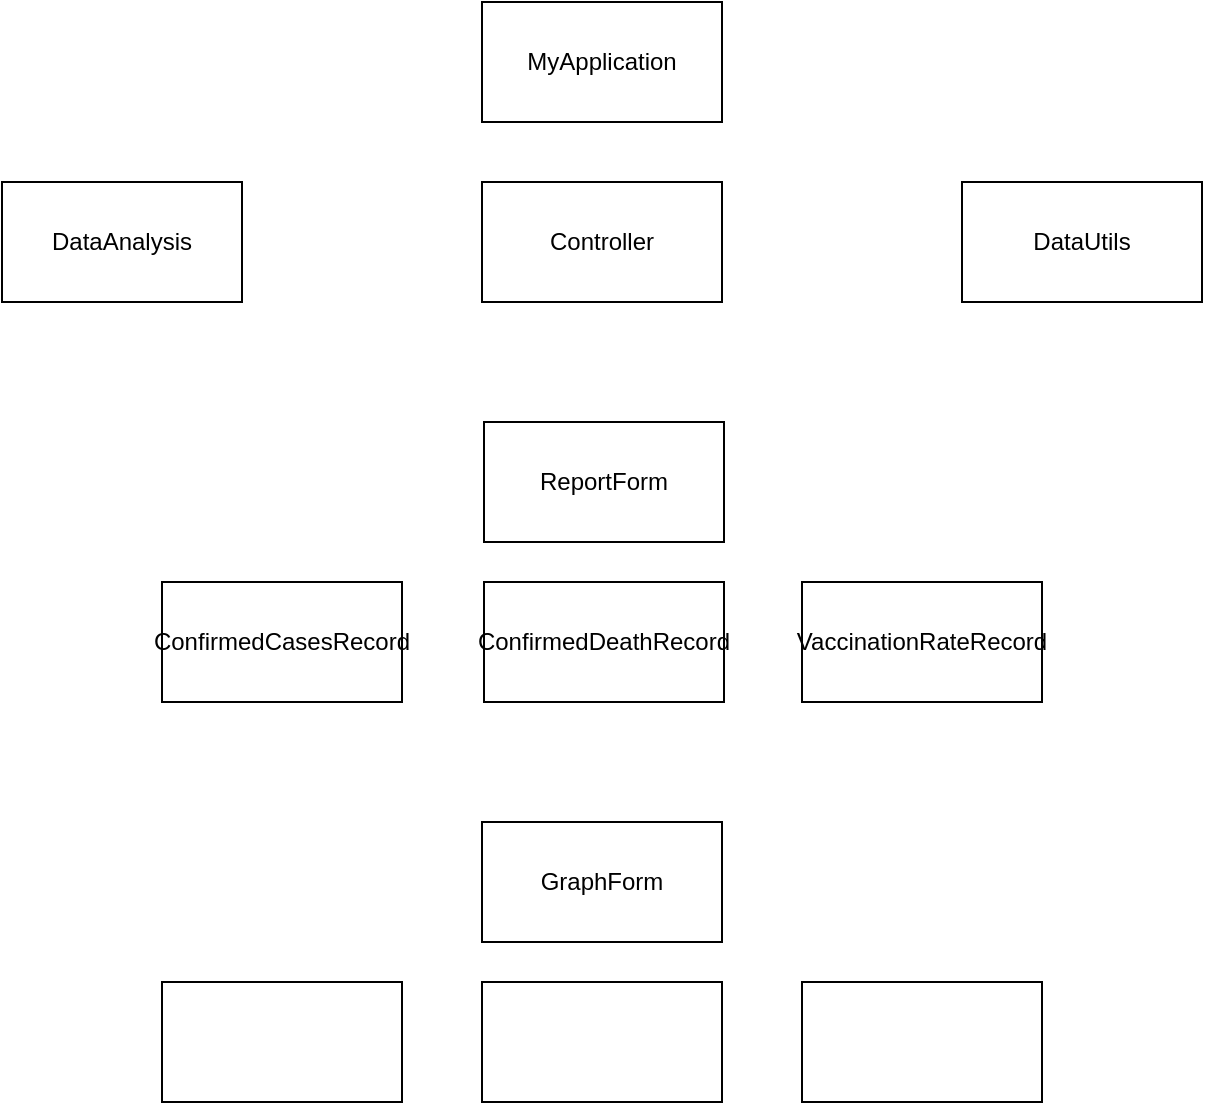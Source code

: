 <mxfile version="15.5.9" type="github">
  <diagram id="vCKd5LtElZz2iV3N1r_q" name="Page-1">
    <mxGraphModel dx="1422" dy="772" grid="1" gridSize="10" guides="1" tooltips="1" connect="1" arrows="1" fold="1" page="1" pageScale="1" pageWidth="850" pageHeight="1100" math="0" shadow="0">
      <root>
        <mxCell id="0" />
        <mxCell id="1" parent="0" />
        <mxCell id="0a_gKhbcCxjh-burNr6X-2" value="ReportForm" style="rounded=0;whiteSpace=wrap;html=1;" vertex="1" parent="1">
          <mxGeometry x="361" y="270" width="120" height="60" as="geometry" />
        </mxCell>
        <mxCell id="0a_gKhbcCxjh-burNr6X-3" value="Controller" style="rounded=0;whiteSpace=wrap;html=1;" vertex="1" parent="1">
          <mxGeometry x="360" y="150" width="120" height="60" as="geometry" />
        </mxCell>
        <mxCell id="0a_gKhbcCxjh-burNr6X-4" value="DataAnalysis" style="rounded=0;whiteSpace=wrap;html=1;" vertex="1" parent="1">
          <mxGeometry x="120" y="150" width="120" height="60" as="geometry" />
        </mxCell>
        <mxCell id="0a_gKhbcCxjh-burNr6X-5" value="ConfirmedCasesRecord" style="rounded=0;whiteSpace=wrap;html=1;" vertex="1" parent="1">
          <mxGeometry x="200" y="350" width="120" height="60" as="geometry" />
        </mxCell>
        <mxCell id="0a_gKhbcCxjh-burNr6X-6" value="MyApplication" style="rounded=0;whiteSpace=wrap;html=1;" vertex="1" parent="1">
          <mxGeometry x="360" y="60" width="120" height="60" as="geometry" />
        </mxCell>
        <mxCell id="0a_gKhbcCxjh-burNr6X-7" value="GraphForm" style="rounded=0;whiteSpace=wrap;html=1;" vertex="1" parent="1">
          <mxGeometry x="360" y="470" width="120" height="60" as="geometry" />
        </mxCell>
        <mxCell id="0a_gKhbcCxjh-burNr6X-8" value="ConfirmedDeathRecord&lt;br&gt;" style="rounded=0;whiteSpace=wrap;html=1;" vertex="1" parent="1">
          <mxGeometry x="361" y="350" width="120" height="60" as="geometry" />
        </mxCell>
        <mxCell id="0a_gKhbcCxjh-burNr6X-9" value="VaccinationRateRecord" style="rounded=0;whiteSpace=wrap;html=1;" vertex="1" parent="1">
          <mxGeometry x="520" y="350" width="120" height="60" as="geometry" />
        </mxCell>
        <mxCell id="0a_gKhbcCxjh-burNr6X-10" value="" style="rounded=0;whiteSpace=wrap;html=1;" vertex="1" parent="1">
          <mxGeometry x="200" y="550" width="120" height="60" as="geometry" />
        </mxCell>
        <mxCell id="0a_gKhbcCxjh-burNr6X-11" value="" style="rounded=0;whiteSpace=wrap;html=1;" vertex="1" parent="1">
          <mxGeometry x="360" y="550" width="120" height="60" as="geometry" />
        </mxCell>
        <mxCell id="0a_gKhbcCxjh-burNr6X-12" value="" style="rounded=0;whiteSpace=wrap;html=1;" vertex="1" parent="1">
          <mxGeometry x="520" y="550" width="120" height="60" as="geometry" />
        </mxCell>
        <mxCell id="0a_gKhbcCxjh-burNr6X-13" value="DataUtils" style="rounded=0;whiteSpace=wrap;html=1;" vertex="1" parent="1">
          <mxGeometry x="600" y="150" width="120" height="60" as="geometry" />
        </mxCell>
      </root>
    </mxGraphModel>
  </diagram>
</mxfile>
